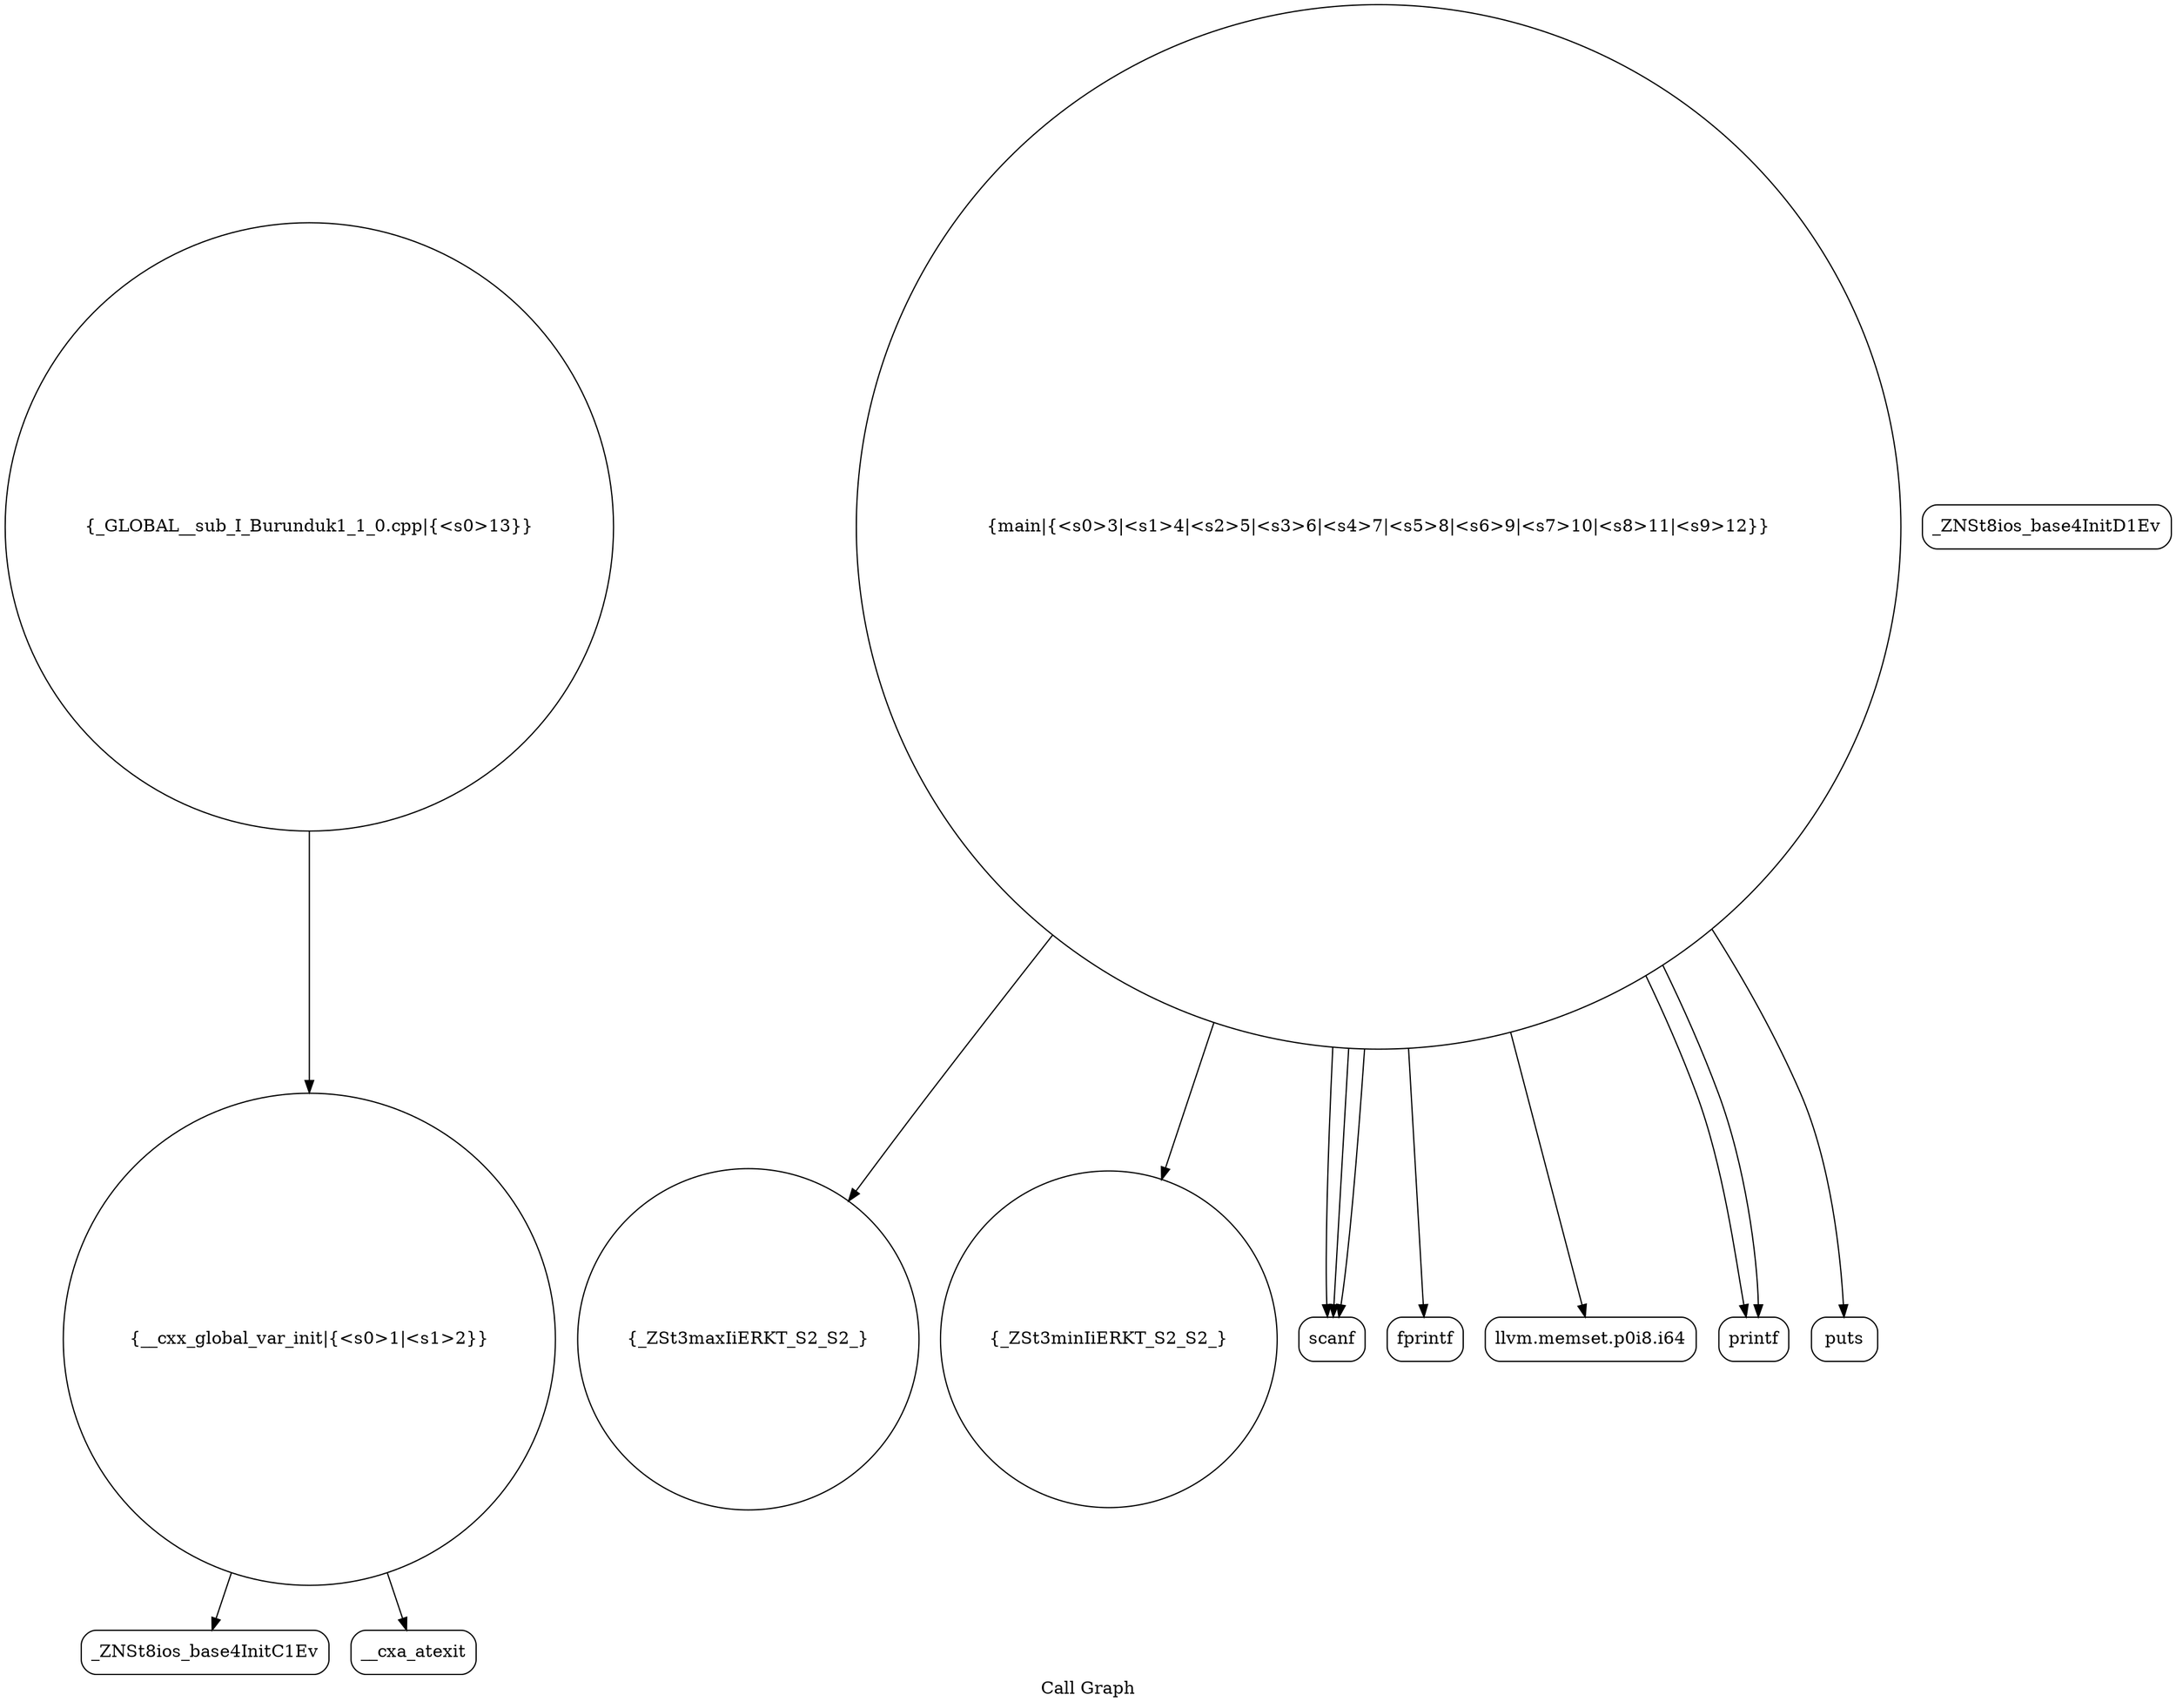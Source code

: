 digraph "Call Graph" {
	label="Call Graph";

	Node0x56453dcfaaf0 [shape=record,shape=circle,label="{__cxx_global_var_init|{<s0>1|<s1>2}}"];
	Node0x56453dcfaaf0:s0 -> Node0x56453dcfaf80[color=black];
	Node0x56453dcfaaf0:s1 -> Node0x56453dcfb080[color=black];
	Node0x56453dcfb280 [shape=record,shape=circle,label="{_ZSt3maxIiERKT_S2_S2_}"];
	Node0x56453dcfb000 [shape=record,shape=Mrecord,label="{_ZNSt8ios_base4InitD1Ev}"];
	Node0x56453dcfb380 [shape=record,shape=circle,label="{_ZSt3minIiERKT_S2_S2_}"];
	Node0x56453dcfb100 [shape=record,shape=circle,label="{main|{<s0>3|<s1>4|<s2>5|<s3>6|<s4>7|<s5>8|<s6>9|<s7>10|<s8>11|<s9>12}}"];
	Node0x56453dcfb100:s0 -> Node0x56453dcfb180[color=black];
	Node0x56453dcfb100:s1 -> Node0x56453dcfb200[color=black];
	Node0x56453dcfb100:s2 -> Node0x56453dcfb180[color=black];
	Node0x56453dcfb100:s3 -> Node0x56453dcfb180[color=black];
	Node0x56453dcfb100:s4 -> Node0x56453dcfb280[color=black];
	Node0x56453dcfb100:s5 -> Node0x56453dcfb300[color=black];
	Node0x56453dcfb100:s6 -> Node0x56453dcfb380[color=black];
	Node0x56453dcfb100:s7 -> Node0x56453dcfb400[color=black];
	Node0x56453dcfb100:s8 -> Node0x56453dcfb480[color=black];
	Node0x56453dcfb100:s9 -> Node0x56453dcfb400[color=black];
	Node0x56453dcfb480 [shape=record,shape=Mrecord,label="{puts}"];
	Node0x56453dcfb200 [shape=record,shape=Mrecord,label="{fprintf}"];
	Node0x56453dcfaf80 [shape=record,shape=Mrecord,label="{_ZNSt8ios_base4InitC1Ev}"];
	Node0x56453dcfb300 [shape=record,shape=Mrecord,label="{llvm.memset.p0i8.i64}"];
	Node0x56453dcfb080 [shape=record,shape=Mrecord,label="{__cxa_atexit}"];
	Node0x56453dcfb400 [shape=record,shape=Mrecord,label="{printf}"];
	Node0x56453dcfb180 [shape=record,shape=Mrecord,label="{scanf}"];
	Node0x56453dcfb500 [shape=record,shape=circle,label="{_GLOBAL__sub_I_Burunduk1_1_0.cpp|{<s0>13}}"];
	Node0x56453dcfb500:s0 -> Node0x56453dcfaaf0[color=black];
}
